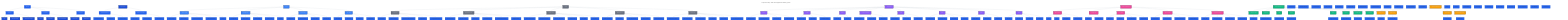 ---
title: Component Library - Multi-Tenant Appointment Booking System
---

%%{init: {"theme": "base", "themeVariables": {"primaryColor": "#2563EB", "secondaryColor": "#1D4ED8", "lineColor": "#6B7280"}}}%%
graph TD
    %% Main Components
    A[Header] --> B[Navigation]
    A --> C[User Menu]
    A --> D[Search Bar]
    
    B --> B1[Logo]
    B --> B2[Main Nav Items]
    B --> B3[Mobile Menu Toggle]
    
    C --> C1[Avatar]
    C --> C2[User Name]
    C --> C3[Dropdown Menu]
    
    D --> D1[Search Input]
    D --> D2[Search Icon]
    
    %% Page Components
    E[Page Layout] --> F[Dashboard Sidebar]
    E --> G[Main Content Area]
    
    F --> F1[Navigation Menu]
    F --> F2[Quick Stats]
    F --> F3[Tenant Selector]
    
    G --> G1[Page Header]
    G --> G2[Content Cards]
    G --> G3[Action Buttons]
    
    %% Cards and Data Displays
    H[Cards] --> H1[Service Card]
    H --> H2[Booking Card]
    H --> H3[Review Card]
    H --> H4[User Card]
    
    H1 --> H1a[Service Image]
    H1 --> H1b[Service Name]
    H1 --> H1c[Service Description]
    H1 --> H1d[Price and Duration]
    H1 --> H1e[Actions]
    
    H2 --> H2a[Booking Date]
    H2 --> H2b[Service Name]
    H2 --> H2c[Status Badge]
    H2 --> H2d[Customer Info]
    H2 --> H2e[Actions]
    
    H3 --> H3a[Rating Stars]
    H3 --> H3b[Reviewer Name]
    H3 --> H3c[Review Date]
    H3 --> H3d[Review Text]
    
    H4 --> H4a[User Avatar]
    H4 --> H4b[User Name]
    H4 --> H4c[User Role]
    H4 --> H4d[Contact Info]
    
    %% Forms and Inputs
    I[Forms] --> I1[Login Form]
    I --> I2[Registration Form]
    I --> I3[Service Form]
    I --> I4[Booking Form]
    I --> I5[Profile Form]
    
    I1 --> I1a[Email Input]
    I1 --> I1b[Password Input]
    I1 --> I1c[Remember Me Checkbox]
    I1 --> I1d[Login Button]
    I1 --> I1e[Forgot Password Link]
    
    I2 --> I2a[First Name Input]
    I2 --> I2b[Last Name Input]
    I2 --> I2c[Email Input]
    I2 --> I2d[Password Input]
    I2 --> I2e[Confirm Password Input]
    I2 --> I2f[Register Button]
    
    I3 --> I3a[Service Name Input]
    I3 --> I3b[Description Textarea]
    I3 --> I3c[Category Dropdown]
    I3 --> I3d[Duration Input]
    I3 --> I3e[Price Input]
    I3 --> I3f[Save Button]
    
    I4 --> I4a[Service Selection]
    I4 --> I4b[Date Picker]
    I4 --> I4c[Time Slot Selection]
    I4 --> I4d[Notes Textarea]
    I4 --> I4e[Book Now Button]
    
    I5 --> I5a[Profile Picture Upload]
    I5 --> I5b[First Name Input]
    I5 --> I5c[Last Name Input]
    I5 --> I5d[Email Input]
    I5 --> I5e[Phone Input]
    I5 --> I5f[Save Changes Button]
    
    %% UI Elements
    J[UI Elements] --> J1[Buttons]
    J --> J2[Badges]
    J --> J3[Labels]
    J --> J4[Progress Indicators]
    J --> J5[Modals]
    J --> J6[Toasts]
    J --> J7[Tables]
    J --> J8[Charts]
    
    J1 --> J1a[Primary Button]
    J1 --> J1b[Secondary Button]
    J1 --> J1c[Ghost Button]
    J1 --> J1d[Disabled Button]
    
    J2 --> J2a[Status Badge]
    J2 --> J2b[Tag Badge]
    J2 --> J2c[Notification Badge]
    
    J3 --> J3a[Label Text]
    J3 --> J3b[Help Text]
    
    J4 --> J4a[Loading Spinner]
    J4 --> J4b[Progress Bar]
    J4 --> J4c[Rating Stars]
    
    J5 --> J5a[Modal Header]
    J5 --> J5b[Modal Body]
    J5 --> J5c[Modal Footer]
    
    J6 --> J6a[Success Toast]
    J6 --> J6b[Warning Toast]
    J6 --> J6c[Error Toast]
    J6 --> J6d[Info Toast]
    
    J7 --> J7a[Table Header]
    J7 --> J7b[Table Rows]
    J7 --> J7c[Pagination]
    
    J8 --> J8a[Bar Chart]
    J8 --> J8b[Line Chart]
    J8 --> J8c[Pie Chart]
    J8 --> J8d[Heatmap]
    
    %% State Components
    K[State Components] --> K1[Empty State]
    K --> K2[Loading State]
    K --> K3[Error State]
    K --> K4[Success State]
    K --> K5[Confirmation Dialog]
    
    K1 --> K1a[Icon]
    K1 --> K1b[Title]
    K1 --> K1c[Description]
    K1 --> K1d[Action Button]
    
    K2 --> K2a[Spinner]
    K2 --> K2b[Loading Text]
    
    K3 --> K3a[Error Icon]
    K3 --> K3b[Error Title]
    K3 --> K3c[Error Message]
    K3 --> K3d[Retry Button]
    
    K4 --> K4a[Success Icon]
    K4 --> K4b[Success Title]
    K4 --> K4c[Success Message]
    K4 --> K4d[Continue Button]
    
    K5 --> K5a[Dialog Title]
    K5 --> K5b[Dialog Message]
    K5 --> K5c[Confirm Button]
    K5 --> K5d[Cancel Button]
    
    %% Utility Components
    L[Utility Components] --> L1[Navigation Pills]
    L --> L2[Accordion]
    L --> L3[Tabs]
    L --> L4[Stepper]
    L --> L5[Tooltip]
    L --> L6[Popover]
    L --> L7[Breadcrumb]
    L --> L8[Pagination]
    
    L1 --> L1a[Active Pill]
    L1b[Inactive Pill]
    
    L2 --> L2a[Collapsible Section]
    L2b[Header with Icon]
    L2c[Content Panel]
    
    L3 --> L3a[Tab Navigation]
    L3b[Tab Content]
    
    L4 --> L4a[Step Indicator]
    L4b[Step Labels]
    L4c[Progress Bar]
    
    L5 --> L5a[Trigger Element]
    L5b[Tooltip Content]
    
    L6 --> L6a[Trigger Element]
    L6b[Popover Content]
    
    L7 --> L7a[Home Link]
    L7b[Separator]
    L7c[Current Page]
    
    L8 --> L8a[Previous Button]
    L8b[Page Numbers]
    L8c[Next Button]
    
    %% Styling and Layout
    M[Layout Components] --> M1[Grid System]
    M --> M2[Card Layout]
    M --> M3[Form Layout]
    M --> M4[Responsive Layout]
    
    M1 --> M1a[Columns]
    M1b[Rows]
    M1c[Gutters]
    
    M2 --> M2a[Card Container]
    M2b[Card Header]
    M2c[Card Body]
    M2d[Card Footer]
    
    M3 --> M3a[Form Group]
    M3b[Form Label]
    M3c[Form Input]
    M3d[Form Help Text]
    
    M4 --> M4a[Mobile First]
    M4b[Breakpoints]
    M4c[Flexible Grid]
    
    %% Style Connections
    style A fill:#2563EB,stroke:#1D4ED8,stroke-width:2px,color:white
    style E fill:#1D4ED8,stroke:#111827,stroke-width:2px,color:white
    style H fill:#3B82F6,stroke:#111827,stroke-width:2px,color:white
    style I fill:#6B7280,stroke:#111827,stroke-width:2px,color:white
    style J fill:#8B5CF6,stroke:#111827,stroke-width:2px,color:white
    style K fill:#EC4899,stroke:#111827,stroke-width:2px,color:white
    style L fill:#10B981,stroke:#111827,stroke-width:2px,color:white
    style M fill:#F59E0B,stroke:#111827,stroke-width:2px,color:white
    
    classDef main fill:#2563EB,stroke:#1D4ED8,stroke-width:2px,color:white;
    classDef layout fill:#1D4ED8,stroke:#111827,stroke-width:2px,color:white;
    classDef data fill:#3B82F6,stroke:#111827,stroke-width:2px,color:white;
    classDef forms fill:#6B7280,stroke:#111827,stroke-width:2px,color:white;
    classDef ui fill:#8B5CF6,stroke:#111827,stroke-width:2px,color:white;
    classDef states fill:#EC4899,stroke:#111827,stroke-width:2px,color:white;
    classDef utility fill:#10B981,stroke:#111827,stroke-width:2px,color:white;
    classDef layoutComp fill:#F59E0B,stroke:#111827,stroke-width:2px,color:white;
    
    class A,B,C,D,E,F,G,H,I,J,K,L,M main
    class B1,B2,B3,C1,C2,C3,D1,D2 layout
    class H1,H2,H3,H4 data
    class I1,I2,I3,I4,I5 forms
    class J1,J2,J3,J4,J5,J6,J7,J8 ui
    class K1,K2,K3,K4,K5 states
    class L1,L2,L3,L4,L5,L6,L7,L8 utility
    class M1,M2,M3,M4 layoutComp